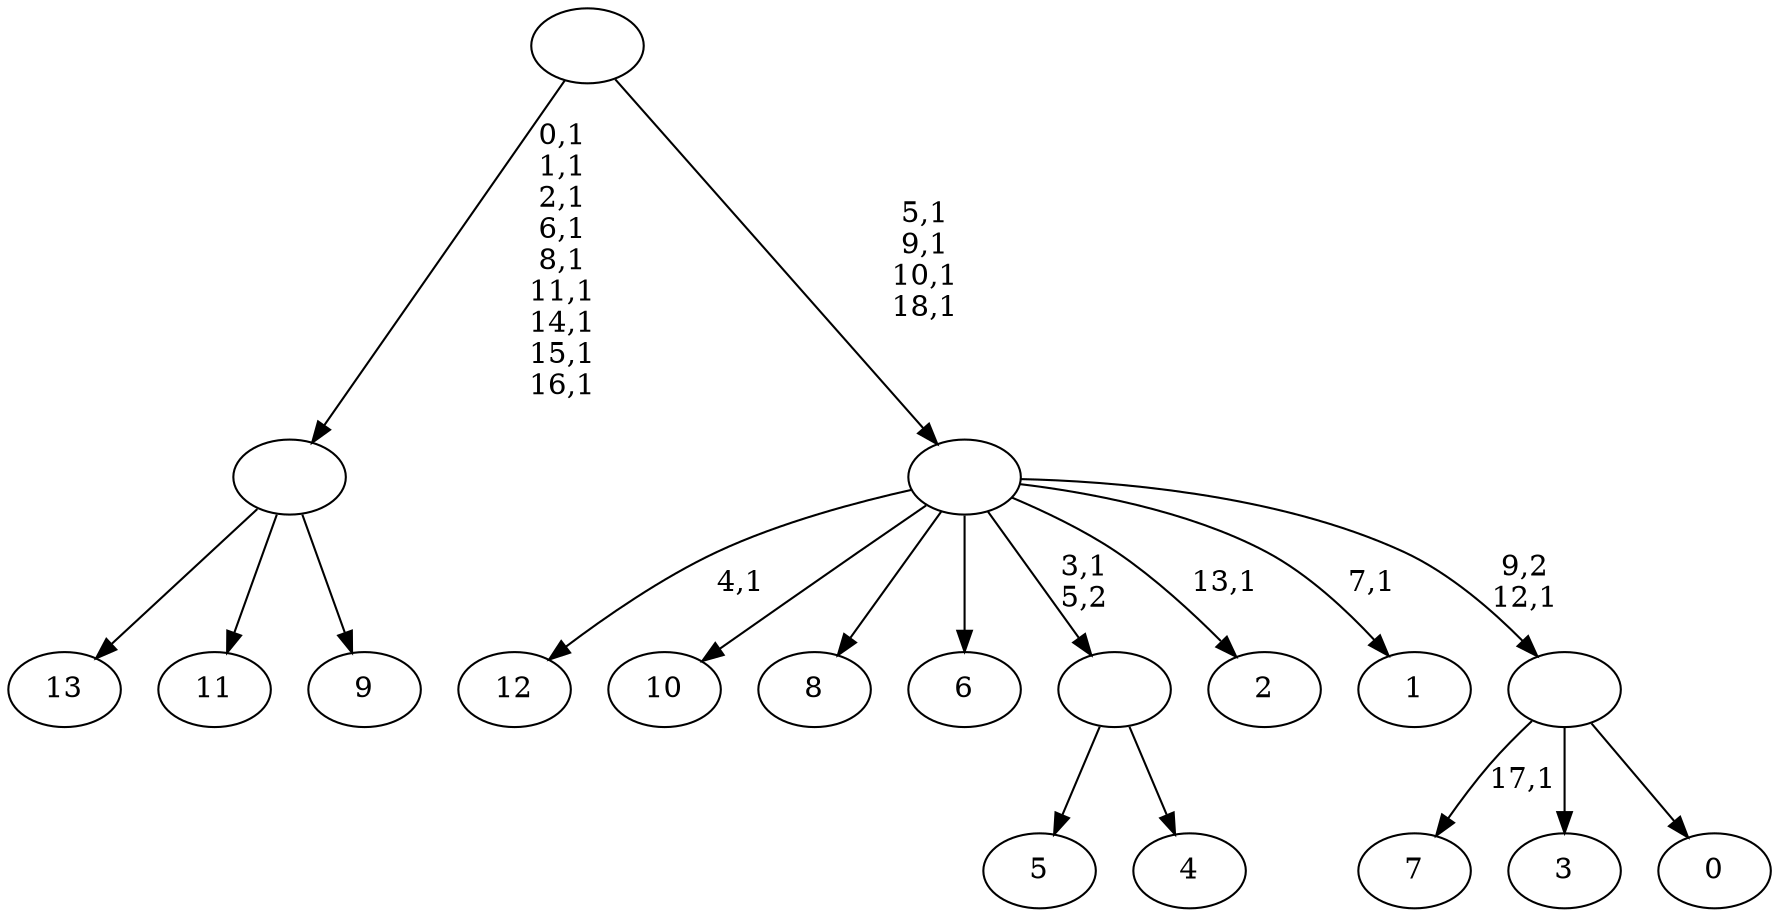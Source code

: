 digraph T {
	33 [label="13"]
	32 [label="12"]
	30 [label="11"]
	29 [label="10"]
	28 [label="9"]
	27 [label=""]
	18 [label="8"]
	17 [label="7"]
	15 [label="6"]
	14 [label="5"]
	13 [label="4"]
	12 [label=""]
	11 [label="3"]
	10 [label="2"]
	8 [label="1"]
	6 [label="0"]
	5 [label=""]
	4 [label=""]
	0 [label=""]
	27 -> 33 [label=""]
	27 -> 30 [label=""]
	27 -> 28 [label=""]
	12 -> 14 [label=""]
	12 -> 13 [label=""]
	5 -> 17 [label="17,1"]
	5 -> 11 [label=""]
	5 -> 6 [label=""]
	4 -> 8 [label="7,1"]
	4 -> 10 [label="13,1"]
	4 -> 32 [label="4,1"]
	4 -> 29 [label=""]
	4 -> 18 [label=""]
	4 -> 15 [label=""]
	4 -> 12 [label="3,1\n5,2"]
	4 -> 5 [label="9,2\n12,1"]
	0 -> 4 [label="5,1\n9,1\n10,1\n18,1"]
	0 -> 27 [label="0,1\n1,1\n2,1\n6,1\n8,1\n11,1\n14,1\n15,1\n16,1"]
}
